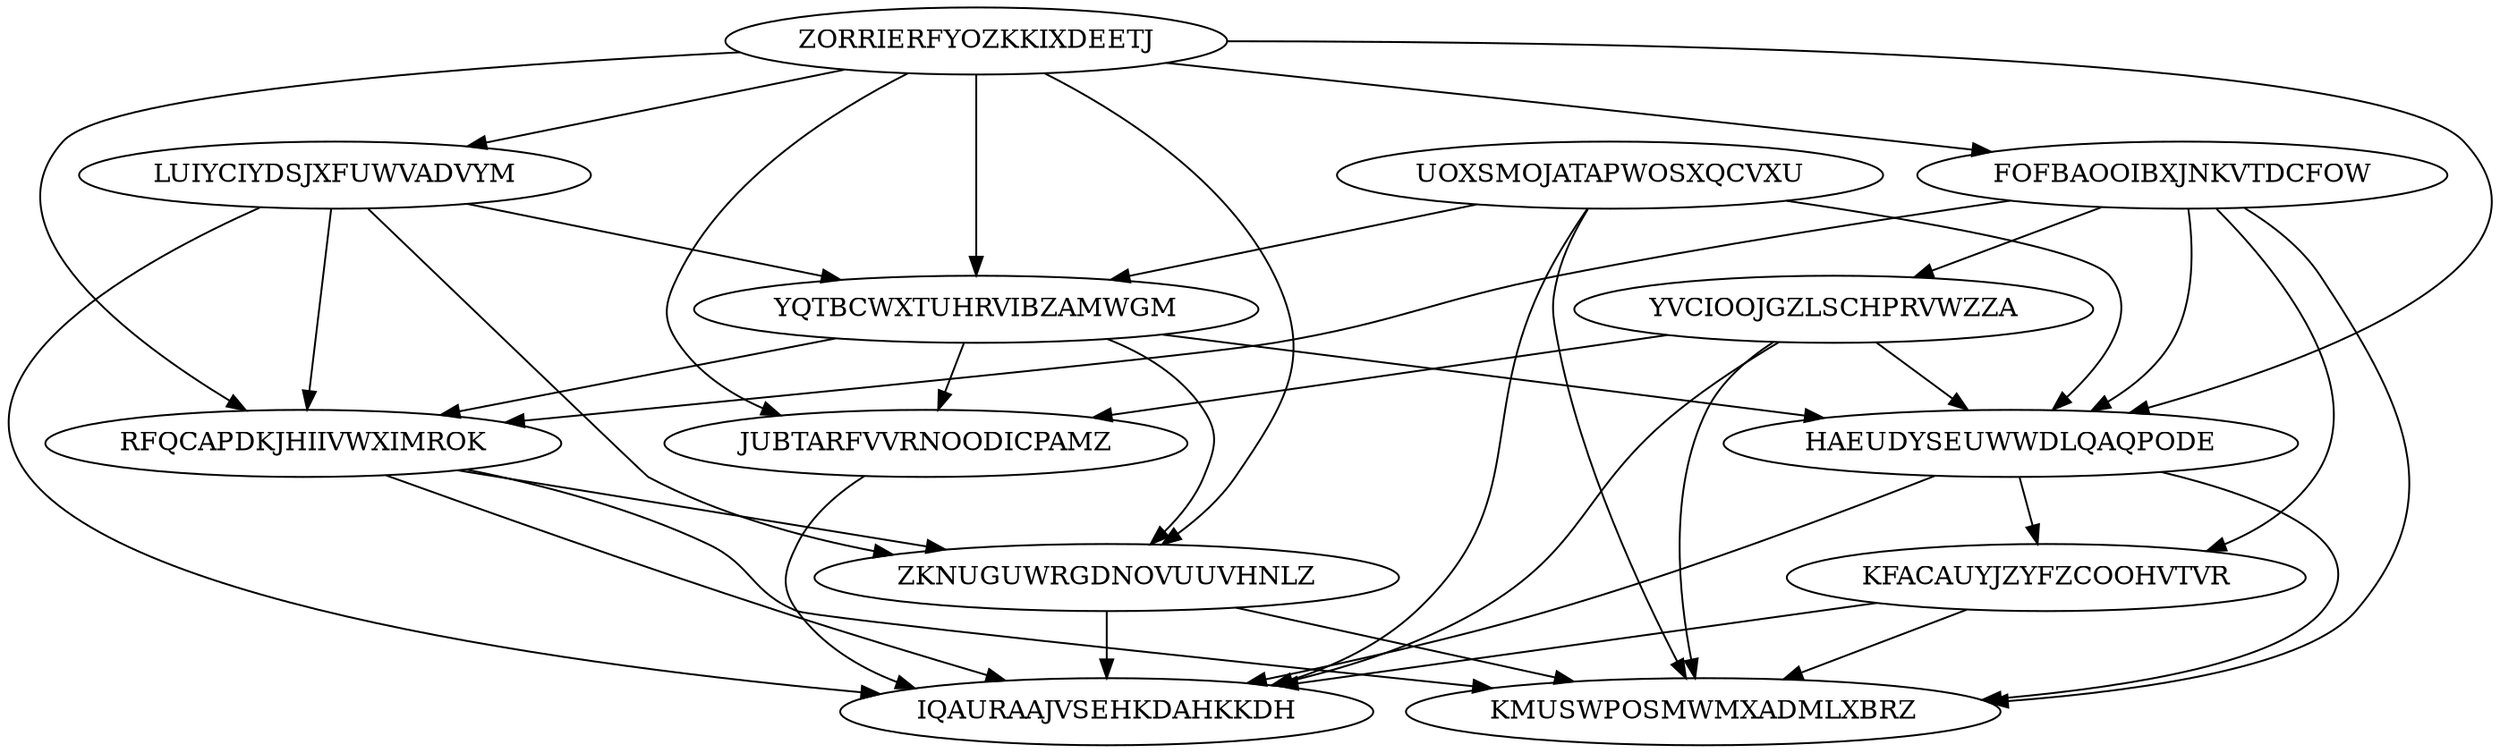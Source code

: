 digraph N13M39 {
	ZORRIERFYOZKKIXDEETJ	[Weight=20];
	FOFBAOOIBXJNKVTDCFOW	[Weight=13];
	UOXSMOJATAPWOSXQCVXU	[Weight=20];
	LUIYCIYDSJXFUWVADVYM	[Weight=20];
	YVCIOOJGZLSCHPRVWZZA	[Weight=14];
	YQTBCWXTUHRVIBZAMWGM	[Weight=15];
	RFQCAPDKJHIIVWXIMROK	[Weight=16];
	ZKNUGUWRGDNOVUUVHNLZ	[Weight=16];
	HAEUDYSEUWWDLQAQPODE	[Weight=11];
	KFACAUYJZYFZCOOHVTVR	[Weight=16];
	JUBTARFVVRNOODICPAMZ	[Weight=13];
	KMUSWPOSMWMXADMLXBRZ	[Weight=17];
	IQAURAAJVSEHKDAHKKDH	[Weight=14];
	ZORRIERFYOZKKIXDEETJ -> FOFBAOOIBXJNKVTDCFOW [Weight=20];
	UOXSMOJATAPWOSXQCVXU -> KMUSWPOSMWMXADMLXBRZ [Weight=20];
	LUIYCIYDSJXFUWVADVYM -> YQTBCWXTUHRVIBZAMWGM [Weight=13];
	FOFBAOOIBXJNKVTDCFOW -> HAEUDYSEUWWDLQAQPODE [Weight=19];
	FOFBAOOIBXJNKVTDCFOW -> KMUSWPOSMWMXADMLXBRZ [Weight=10];
	ZORRIERFYOZKKIXDEETJ -> YQTBCWXTUHRVIBZAMWGM [Weight=13];
	LUIYCIYDSJXFUWVADVYM -> ZKNUGUWRGDNOVUUVHNLZ [Weight=13];
	ZORRIERFYOZKKIXDEETJ -> RFQCAPDKJHIIVWXIMROK [Weight=13];
	YQTBCWXTUHRVIBZAMWGM -> RFQCAPDKJHIIVWXIMROK [Weight=12];
	KFACAUYJZYFZCOOHVTVR -> IQAURAAJVSEHKDAHKKDH [Weight=12];
	FOFBAOOIBXJNKVTDCFOW -> RFQCAPDKJHIIVWXIMROK [Weight=15];
	HAEUDYSEUWWDLQAQPODE -> KMUSWPOSMWMXADMLXBRZ [Weight=19];
	ZORRIERFYOZKKIXDEETJ -> JUBTARFVVRNOODICPAMZ [Weight=20];
	LUIYCIYDSJXFUWVADVYM -> RFQCAPDKJHIIVWXIMROK [Weight=20];
	ZORRIERFYOZKKIXDEETJ -> HAEUDYSEUWWDLQAQPODE [Weight=18];
	ZKNUGUWRGDNOVUUVHNLZ -> IQAURAAJVSEHKDAHKKDH [Weight=10];
	RFQCAPDKJHIIVWXIMROK -> KMUSWPOSMWMXADMLXBRZ [Weight=18];
	YQTBCWXTUHRVIBZAMWGM -> JUBTARFVVRNOODICPAMZ [Weight=13];
	UOXSMOJATAPWOSXQCVXU -> YQTBCWXTUHRVIBZAMWGM [Weight=17];
	YQTBCWXTUHRVIBZAMWGM -> ZKNUGUWRGDNOVUUVHNLZ [Weight=19];
	ZKNUGUWRGDNOVUUVHNLZ -> KMUSWPOSMWMXADMLXBRZ [Weight=17];
	YVCIOOJGZLSCHPRVWZZA -> IQAURAAJVSEHKDAHKKDH [Weight=15];
	FOFBAOOIBXJNKVTDCFOW -> YVCIOOJGZLSCHPRVWZZA [Weight=15];
	ZORRIERFYOZKKIXDEETJ -> ZKNUGUWRGDNOVUUVHNLZ [Weight=19];
	YVCIOOJGZLSCHPRVWZZA -> HAEUDYSEUWWDLQAQPODE [Weight=10];
	HAEUDYSEUWWDLQAQPODE -> KFACAUYJZYFZCOOHVTVR [Weight=17];
	RFQCAPDKJHIIVWXIMROK -> ZKNUGUWRGDNOVUUVHNLZ [Weight=15];
	UOXSMOJATAPWOSXQCVXU -> HAEUDYSEUWWDLQAQPODE [Weight=17];
	RFQCAPDKJHIIVWXIMROK -> IQAURAAJVSEHKDAHKKDH [Weight=10];
	YVCIOOJGZLSCHPRVWZZA -> KMUSWPOSMWMXADMLXBRZ [Weight=19];
	YVCIOOJGZLSCHPRVWZZA -> JUBTARFVVRNOODICPAMZ [Weight=16];
	KFACAUYJZYFZCOOHVTVR -> KMUSWPOSMWMXADMLXBRZ [Weight=15];
	ZORRIERFYOZKKIXDEETJ -> LUIYCIYDSJXFUWVADVYM [Weight=17];
	LUIYCIYDSJXFUWVADVYM -> IQAURAAJVSEHKDAHKKDH [Weight=19];
	FOFBAOOIBXJNKVTDCFOW -> KFACAUYJZYFZCOOHVTVR [Weight=14];
	HAEUDYSEUWWDLQAQPODE -> IQAURAAJVSEHKDAHKKDH [Weight=19];
	YQTBCWXTUHRVIBZAMWGM -> HAEUDYSEUWWDLQAQPODE [Weight=10];
	JUBTARFVVRNOODICPAMZ -> IQAURAAJVSEHKDAHKKDH [Weight=15];
	UOXSMOJATAPWOSXQCVXU -> IQAURAAJVSEHKDAHKKDH [Weight=11];
}
